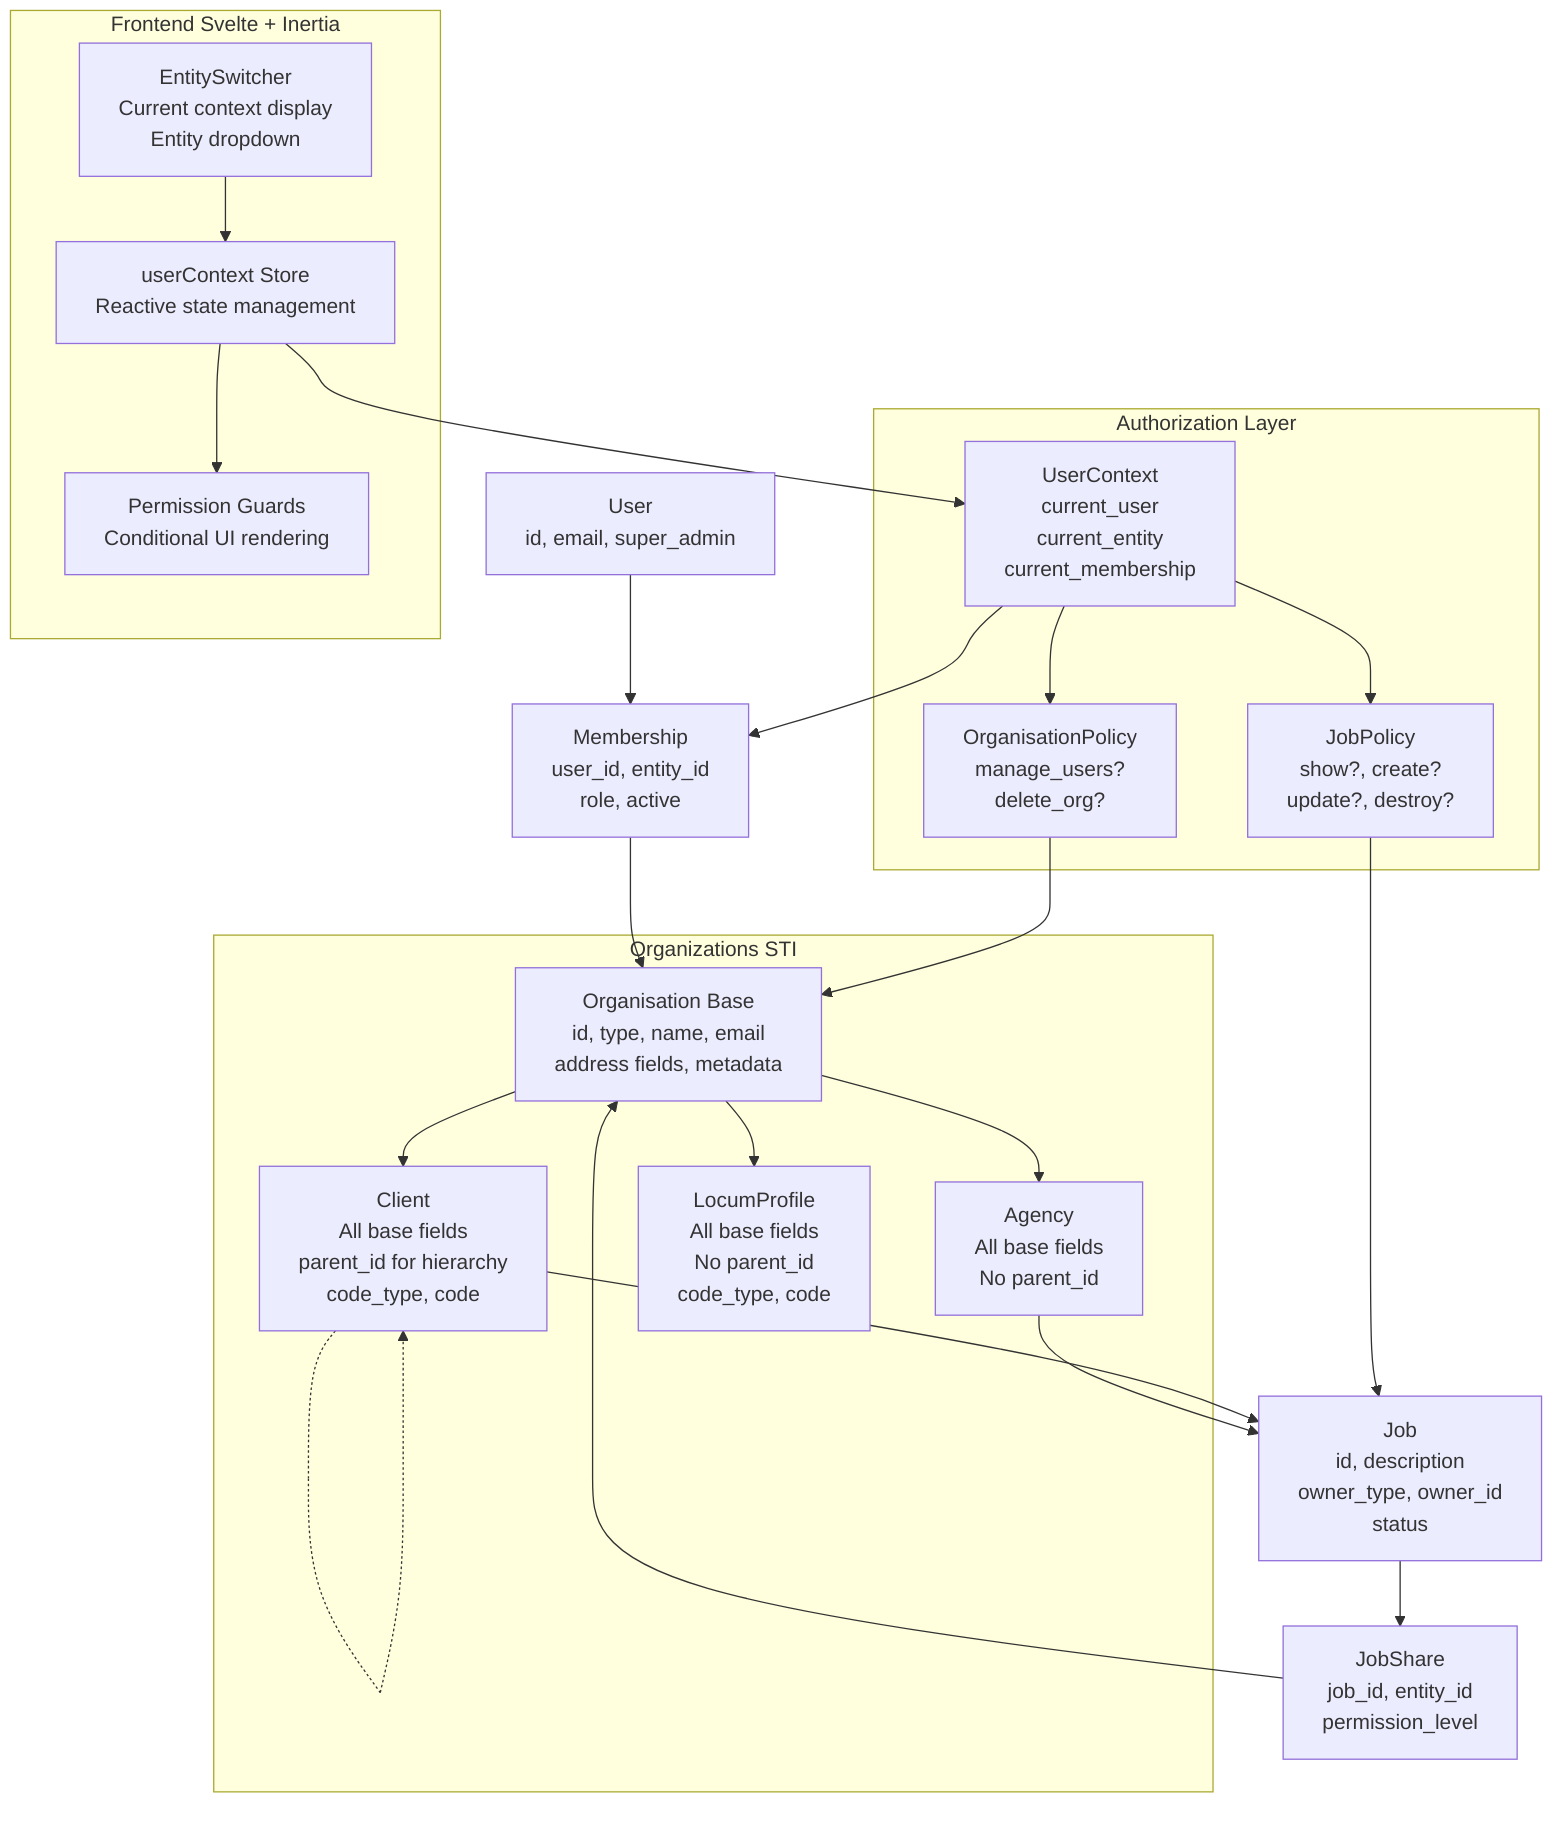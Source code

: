 graph TB
    %% User Layer
    U[User<br/>id, email, super_admin]
    
    %% Organizations STI
    subgraph STI[Organizations STI]
        ORG[Organisation Base<br/>id, type, name, email<br/>address fields, metadata]
        A[Agency<br/>All base fields<br/>No parent_id]
        C[Client<br/>All base fields<br/>parent_id for hierarchy<br/>code_type, code]
        L[LocumProfile<br/>All base fields<br/>No parent_id<br/>code_type, code]
        
        ORG --> A
        ORG --> C  
        ORG --> L
        C -.-> C
    end
    
    %% Core Models
    M[Membership<br/>user_id, entity_id<br/>role, active]
    J[Job<br/>id, description<br/>owner_type, owner_id<br/>status]
    JS[JobShare<br/>job_id, entity_id<br/>permission_level]
    
    %% Authorization Layer
    subgraph AUTH[Authorization Layer]
        UC[UserContext<br/>current_user<br/>current_entity<br/>current_membership]
        JP[JobPolicy<br/>show?, create?<br/>update?, destroy?]
        OP[OrganisationPolicy<br/>manage_users?<br/>delete_org?]
    end
    
    %% Frontend Layer  
    subgraph FE[Frontend Svelte + Inertia]
        ES[EntitySwitcher<br/>Current context display<br/>Entity dropdown]
        PG[Permission Guards<br/>Conditional UI rendering]
        ST[userContext Store<br/>Reactive state management]
    end
    
    %% Key Relationships
    U --> M
    M --> ORG
    A --> J
    C --> J
    J --> JS
    JS --> ORG
    
    UC --> M
    UC --> JP
    UC --> OP
    JP --> J
    OP --> ORG
    
    ES --> ST
    ST --> PG
    ST --> UC